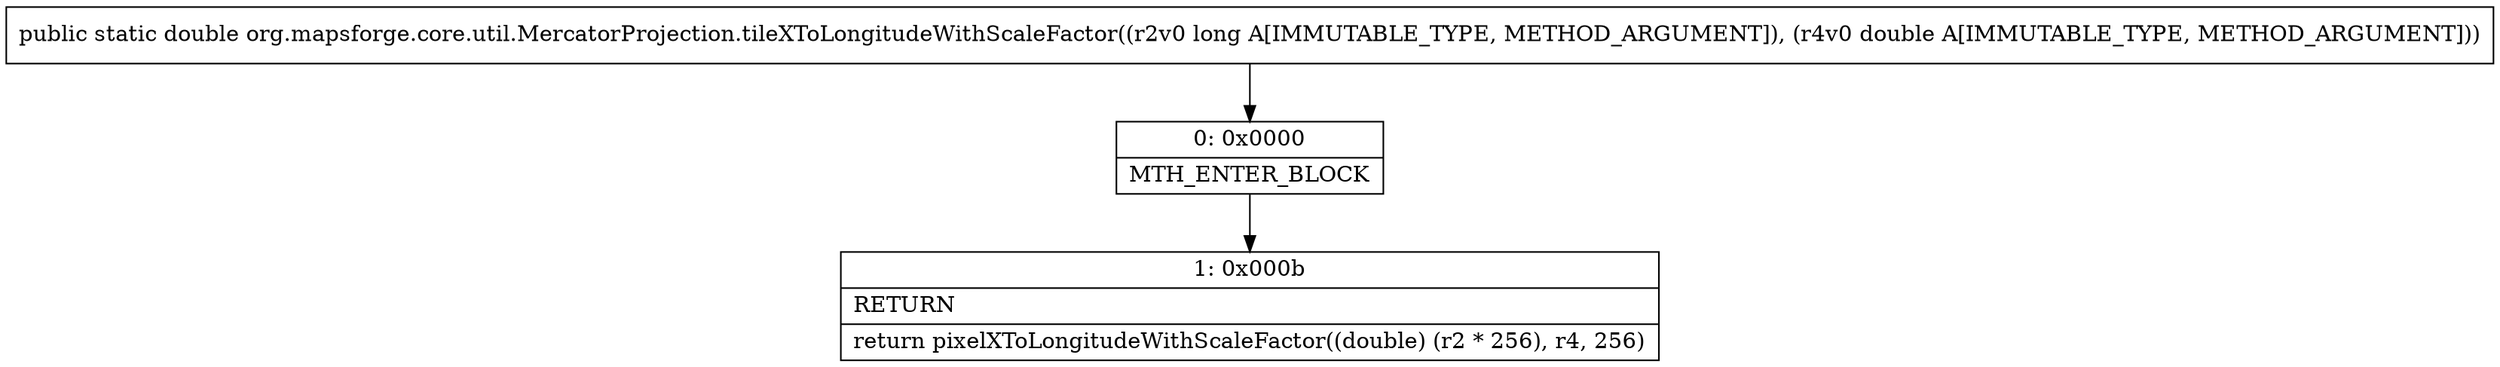 digraph "CFG fororg.mapsforge.core.util.MercatorProjection.tileXToLongitudeWithScaleFactor(JD)D" {
Node_0 [shape=record,label="{0\:\ 0x0000|MTH_ENTER_BLOCK\l}"];
Node_1 [shape=record,label="{1\:\ 0x000b|RETURN\l|return pixelXToLongitudeWithScaleFactor((double) (r2 * 256), r4, 256)\l}"];
MethodNode[shape=record,label="{public static double org.mapsforge.core.util.MercatorProjection.tileXToLongitudeWithScaleFactor((r2v0 long A[IMMUTABLE_TYPE, METHOD_ARGUMENT]), (r4v0 double A[IMMUTABLE_TYPE, METHOD_ARGUMENT])) }"];
MethodNode -> Node_0;
Node_0 -> Node_1;
}

